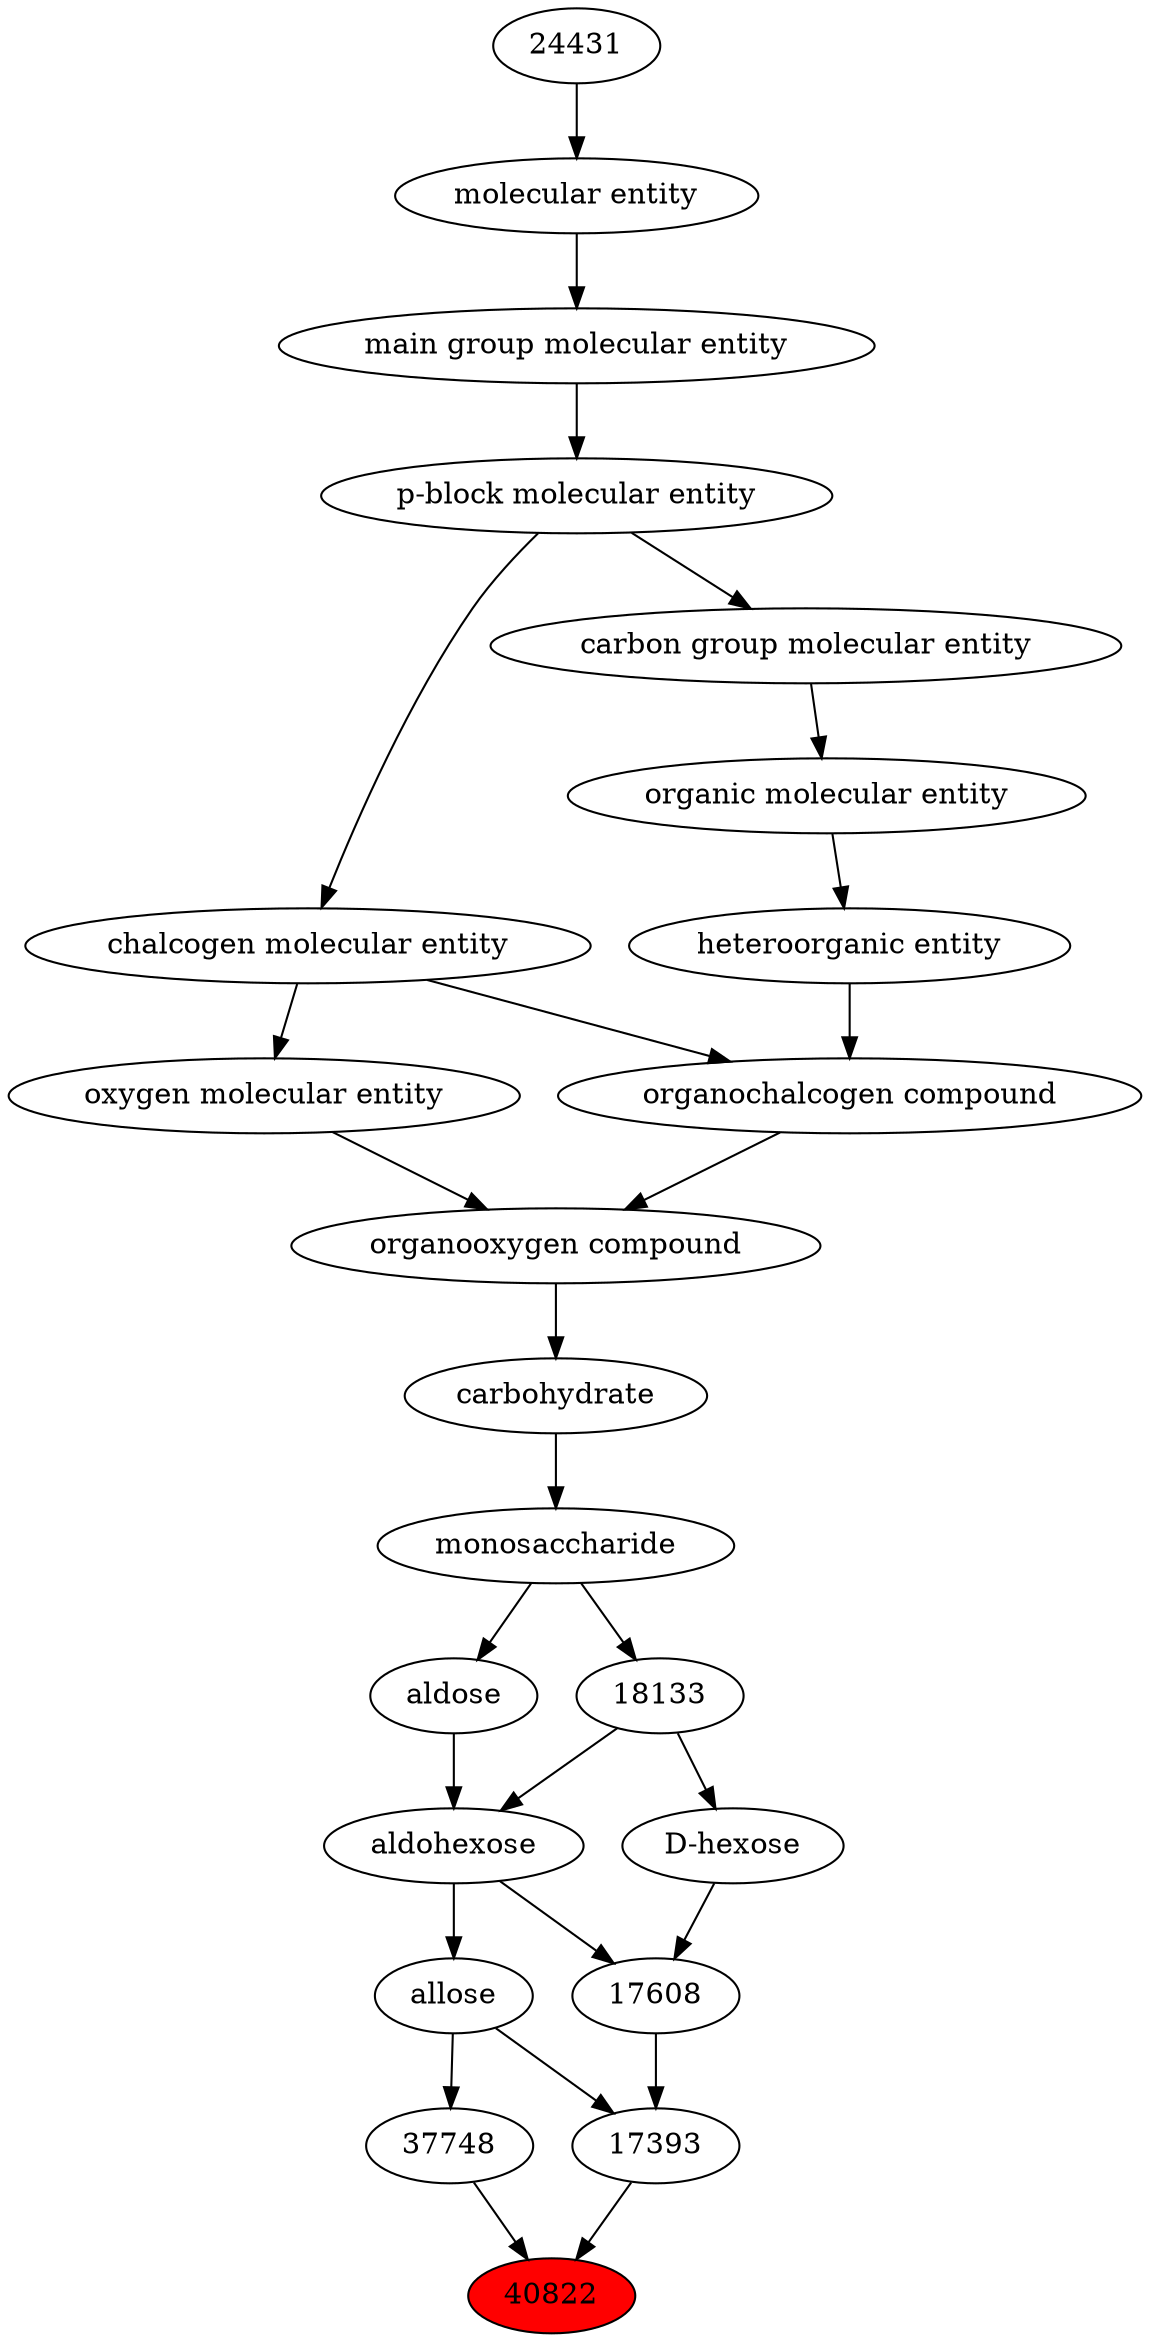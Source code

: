 digraph tree{ 
40822 [label="40822" fillcolor=red style=filled]
17393 -> 40822
37748 -> 40822
17393 [label="17393"]
37690 -> 17393
17608 -> 17393
37748 [label="37748"]
37690 -> 37748
37690 [label="allose"]
33917 -> 37690
17608 [label="17608"]
33917 -> 17608
4194 -> 17608
33917 [label="aldohexose"]
15693 -> 33917
18133 -> 33917
4194 [label="D-hexose"]
18133 -> 4194
15693 [label="aldose"]
35381 -> 15693
18133 [label="18133"]
35381 -> 18133
35381 [label="monosaccharide"]
16646 -> 35381
16646 [label="carbohydrate"]
36963 -> 16646
36963 [label="organooxygen compound"]
36962 -> 36963
25806 -> 36963
36962 [label="organochalcogen compound"]
33285 -> 36962
33304 -> 36962
25806 [label="oxygen molecular entity"]
33304 -> 25806
33285 [label="heteroorganic entity"]
50860 -> 33285
33304 [label="chalcogen molecular entity"]
33675 -> 33304
50860 [label="organic molecular entity"]
33582 -> 50860
33675 [label="p-block molecular entity"]
33579 -> 33675
33582 [label="carbon group molecular entity"]
33675 -> 33582
33579 [label="main group molecular entity"]
23367 -> 33579
23367 [label="molecular entity"]
24431 -> 23367
24431 [label="24431"]
}